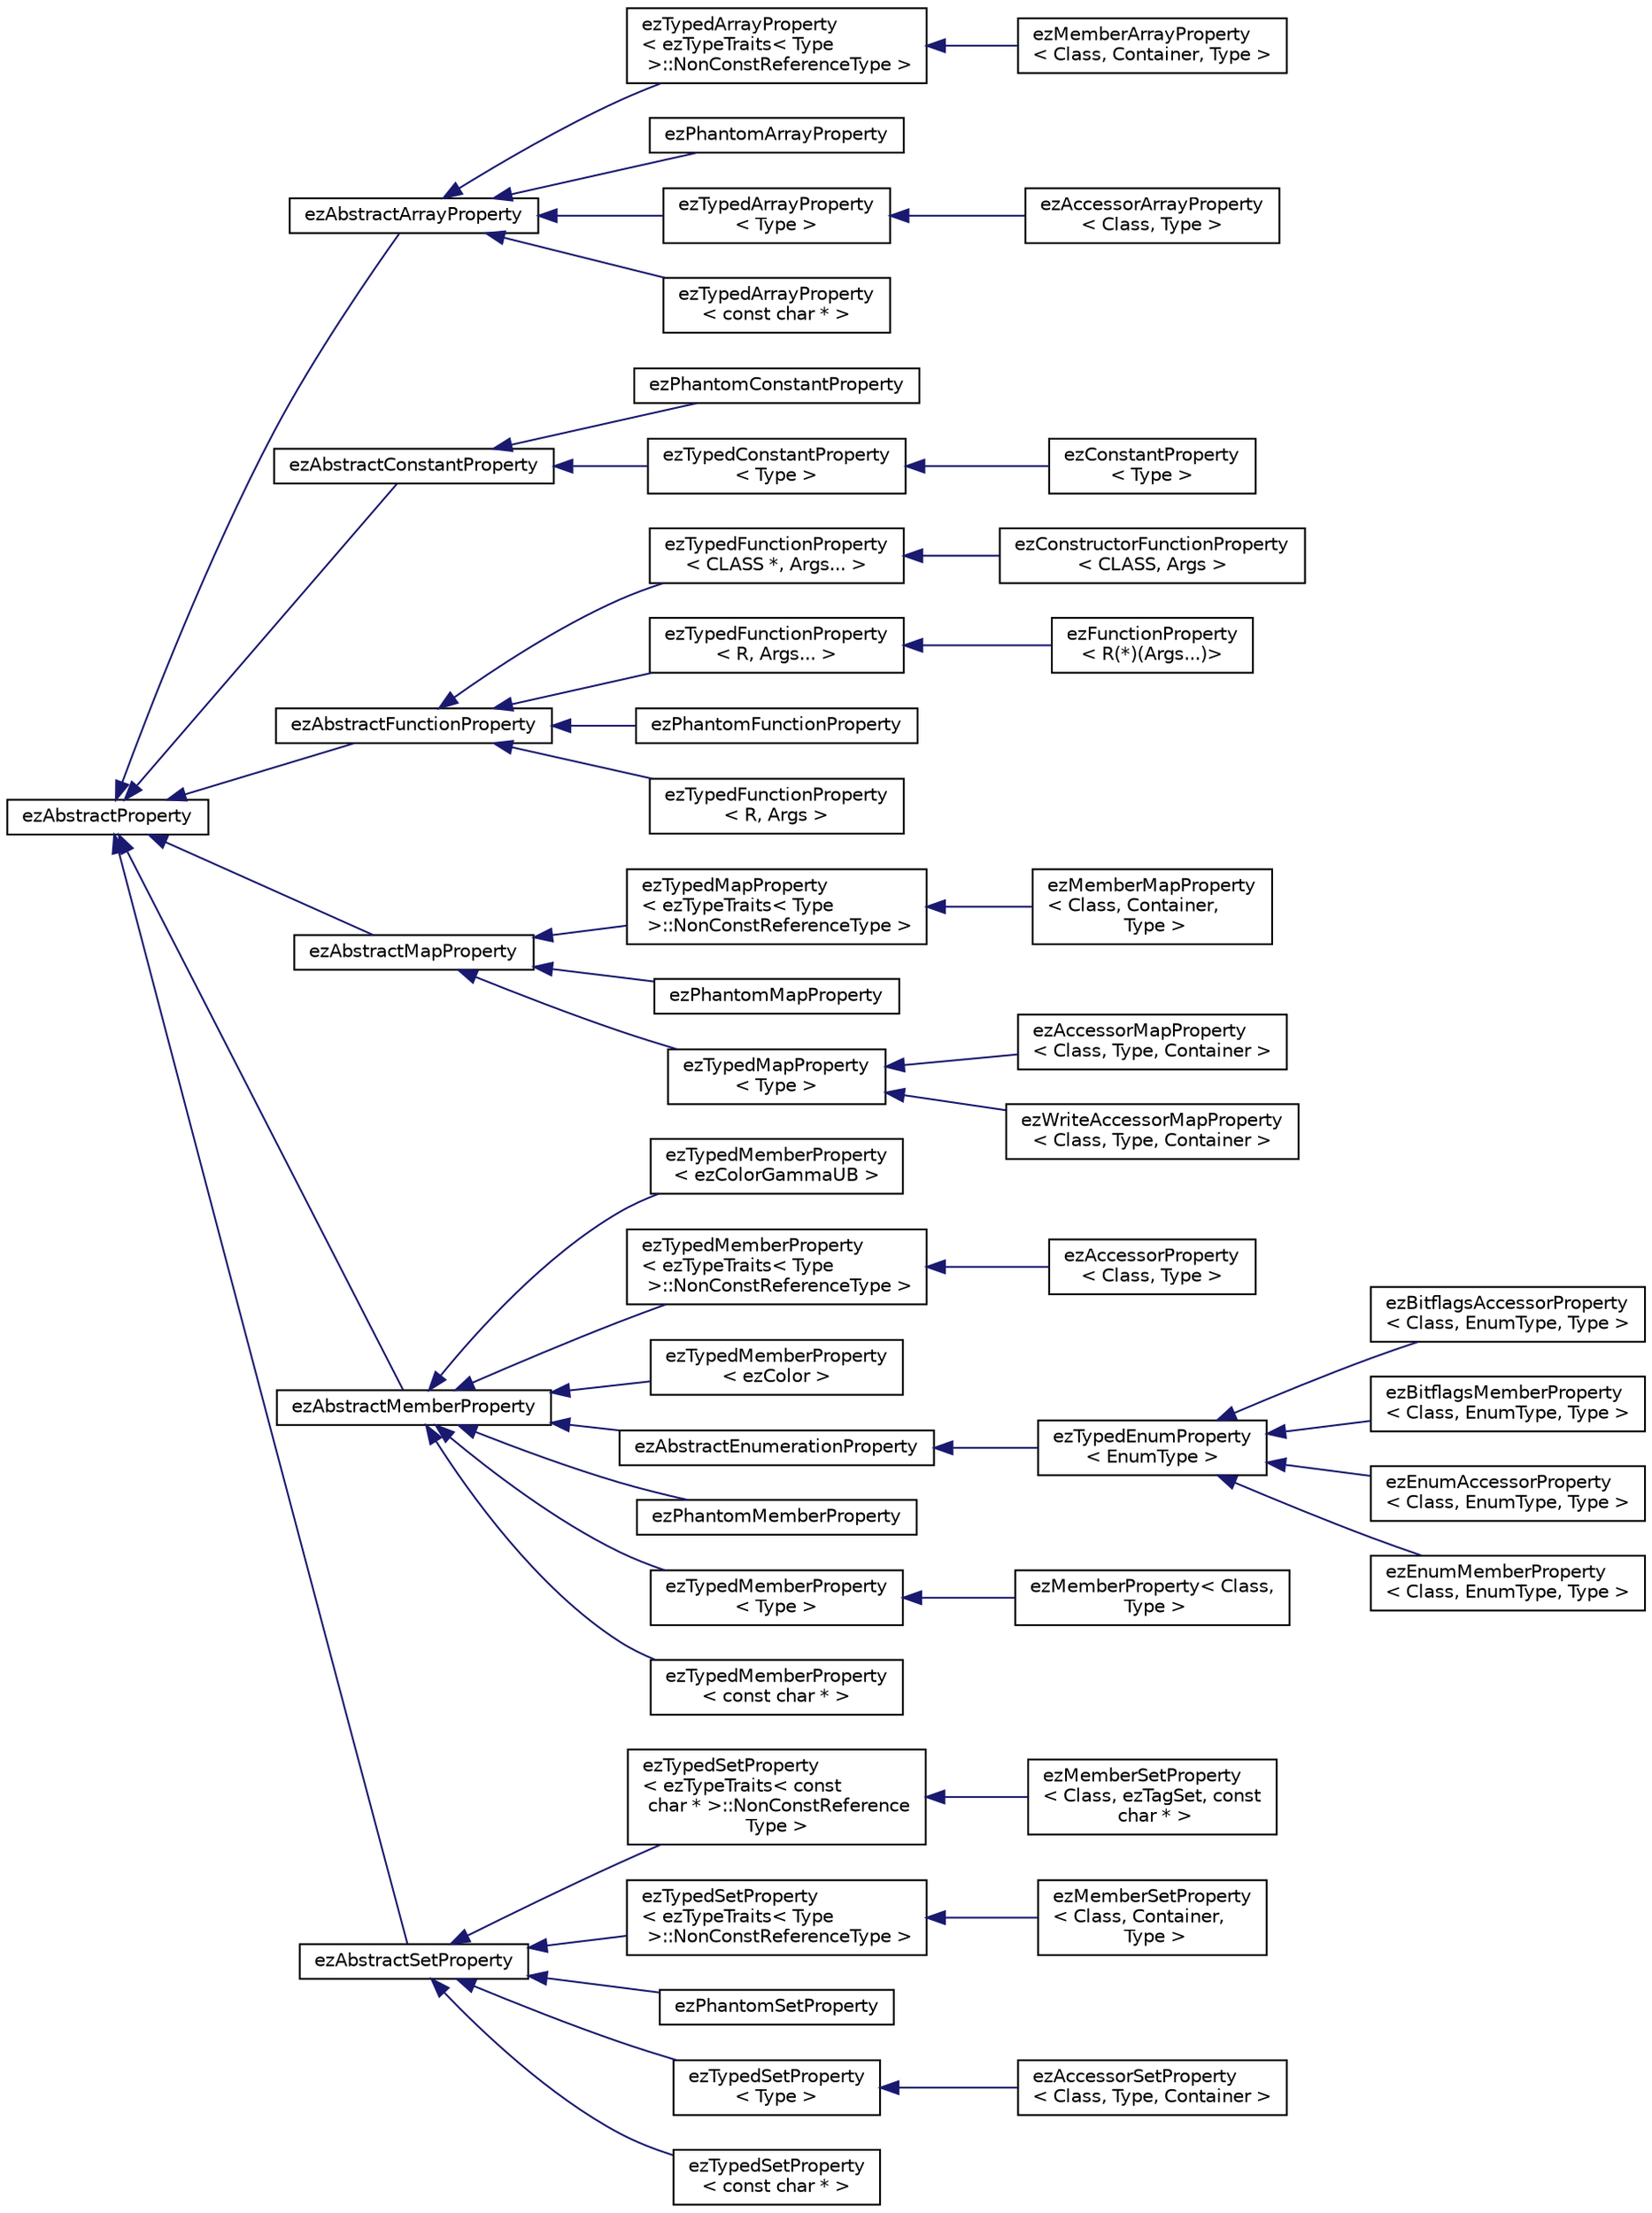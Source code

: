 digraph "Graphical Class Hierarchy"
{
 // LATEX_PDF_SIZE
  edge [fontname="Helvetica",fontsize="10",labelfontname="Helvetica",labelfontsize="10"];
  node [fontname="Helvetica",fontsize="10",shape=record];
  rankdir="LR";
  Node0 [label="ezAbstractProperty",height=0.2,width=0.4,color="black", fillcolor="white", style="filled",URL="$d6/d81/classez_abstract_property.htm",tooltip="This is the base interface for all properties in the reflection system. It provides enough informatio..."];
  Node0 -> Node1 [dir="back",color="midnightblue",fontsize="10",style="solid",fontname="Helvetica"];
  Node1 [label="ezAbstractArrayProperty",height=0.2,width=0.4,color="black", fillcolor="white", style="filled",URL="$dc/dfb/classez_abstract_array_property.htm",tooltip="The base class for a property that represents an array of values."];
  Node1 -> Node2 [dir="back",color="midnightblue",fontsize="10",style="solid",fontname="Helvetica"];
  Node2 [label="ezTypedArrayProperty\l\< ezTypeTraits\< Type\l \>::NonConstReferenceType \>",height=0.2,width=0.4,color="black", fillcolor="white", style="filled",URL="$d2/d33/classez_typed_array_property.htm",tooltip=" "];
  Node2 -> Node3 [dir="back",color="midnightblue",fontsize="10",style="solid",fontname="Helvetica"];
  Node3 [label="ezMemberArrayProperty\l\< Class, Container, Type \>",height=0.2,width=0.4,color="black", fillcolor="white", style="filled",URL="$d4/d8b/classez_member_array_property.htm",tooltip=" "];
  Node1 -> Node4 [dir="back",color="midnightblue",fontsize="10",style="solid",fontname="Helvetica"];
  Node4 [label="ezPhantomArrayProperty",height=0.2,width=0.4,color="black", fillcolor="white", style="filled",URL="$db/d21/classez_phantom_array_property.htm",tooltip=" "];
  Node1 -> Node5 [dir="back",color="midnightblue",fontsize="10",style="solid",fontname="Helvetica"];
  Node5 [label="ezTypedArrayProperty\l\< Type \>",height=0.2,width=0.4,color="black", fillcolor="white", style="filled",URL="$d2/d33/classez_typed_array_property.htm",tooltip="Do not cast into this class or any of its derived classes, use ezTypedArrayProperty instead."];
  Node5 -> Node6 [dir="back",color="midnightblue",fontsize="10",style="solid",fontname="Helvetica"];
  Node6 [label="ezAccessorArrayProperty\l\< Class, Type \>",height=0.2,width=0.4,color="black", fillcolor="white", style="filled",URL="$dc/dc1/classez_accessor_array_property.htm",tooltip=" "];
  Node1 -> Node7 [dir="back",color="midnightblue",fontsize="10",style="solid",fontname="Helvetica"];
  Node7 [label="ezTypedArrayProperty\l\< const char * \>",height=0.2,width=0.4,color="black", fillcolor="white", style="filled",URL="$dc/d7a/classez_typed_array_property_3_01const_01char_01_5_01_4.htm",tooltip="Specialization of ezTypedArrayProperty to retain the pointer in const char*."];
  Node0 -> Node8 [dir="back",color="midnightblue",fontsize="10",style="solid",fontname="Helvetica"];
  Node8 [label="ezAbstractConstantProperty",height=0.2,width=0.4,color="black", fillcolor="white", style="filled",URL="$d8/d53/classez_abstract_constant_property.htm",tooltip="This is the base class for all constant properties that are stored inside the RTTI data."];
  Node8 -> Node9 [dir="back",color="midnightblue",fontsize="10",style="solid",fontname="Helvetica"];
  Node9 [label="ezPhantomConstantProperty",height=0.2,width=0.4,color="black", fillcolor="white", style="filled",URL="$db/dbc/classez_phantom_constant_property.htm",tooltip=" "];
  Node8 -> Node10 [dir="back",color="midnightblue",fontsize="10",style="solid",fontname="Helvetica"];
  Node10 [label="ezTypedConstantProperty\l\< Type \>",height=0.2,width=0.4,color="black", fillcolor="white", style="filled",URL="$dc/d2e/classez_typed_constant_property.htm",tooltip="The base class for all typed member properties. Ie. once the type of a property is determined,..."];
  Node10 -> Node11 [dir="back",color="midnightblue",fontsize="10",style="solid",fontname="Helvetica"];
  Node11 [label="ezConstantProperty\l\< Type \>",height=0.2,width=0.4,color="black", fillcolor="white", style="filled",URL="$d4/dfd/classez_constant_property.htm",tooltip="[internal] An implementation of ezTypedConstantProperty that accesses the property data directly."];
  Node0 -> Node12 [dir="back",color="midnightblue",fontsize="10",style="solid",fontname="Helvetica"];
  Node12 [label="ezAbstractFunctionProperty",height=0.2,width=0.4,color="black", fillcolor="white", style="filled",URL="$d3/d4c/classez_abstract_function_property.htm",tooltip="The base class for a property that represents a function."];
  Node12 -> Node13 [dir="back",color="midnightblue",fontsize="10",style="solid",fontname="Helvetica"];
  Node13 [label="ezTypedFunctionProperty\l\< CLASS *, Args... \>",height=0.2,width=0.4,color="black", fillcolor="white", style="filled",URL="$db/d3b/classez_typed_function_property.htm",tooltip=" "];
  Node13 -> Node14 [dir="back",color="midnightblue",fontsize="10",style="solid",fontname="Helvetica"];
  Node14 [label="ezConstructorFunctionProperty\l\< CLASS, Args \>",height=0.2,width=0.4,color="black", fillcolor="white", style="filled",URL="$d7/dc4/classez_constructor_function_property.htm",tooltip=" "];
  Node12 -> Node15 [dir="back",color="midnightblue",fontsize="10",style="solid",fontname="Helvetica"];
  Node15 [label="ezTypedFunctionProperty\l\< R, Args... \>",height=0.2,width=0.4,color="black", fillcolor="white", style="filled",URL="$db/d3b/classez_typed_function_property.htm",tooltip=" "];
  Node15 -> Node16 [dir="back",color="midnightblue",fontsize="10",style="solid",fontname="Helvetica"];
  Node16 [label="ezFunctionProperty\l\< R(*)(Args...)\>",height=0.2,width=0.4,color="black", fillcolor="white", style="filled",URL="$d9/d18/classez_function_property_3_01_r_07_5_08_07_args_8_8_8_08_4.htm",tooltip=" "];
  Node12 -> Node17 [dir="back",color="midnightblue",fontsize="10",style="solid",fontname="Helvetica"];
  Node17 [label="ezPhantomFunctionProperty",height=0.2,width=0.4,color="black", fillcolor="white", style="filled",URL="$d0/d33/classez_phantom_function_property.htm",tooltip=" "];
  Node12 -> Node18 [dir="back",color="midnightblue",fontsize="10",style="solid",fontname="Helvetica"];
  Node18 [label="ezTypedFunctionProperty\l\< R, Args \>",height=0.2,width=0.4,color="black", fillcolor="white", style="filled",URL="$db/d3b/classez_typed_function_property.htm",tooltip=" "];
  Node0 -> Node19 [dir="back",color="midnightblue",fontsize="10",style="solid",fontname="Helvetica"];
  Node19 [label="ezAbstractMapProperty",height=0.2,width=0.4,color="black", fillcolor="white", style="filled",URL="$d3/d48/classez_abstract_map_property.htm",tooltip="The base class for a property that represents a set of values."];
  Node19 -> Node20 [dir="back",color="midnightblue",fontsize="10",style="solid",fontname="Helvetica"];
  Node20 [label="ezTypedMapProperty\l\< ezTypeTraits\< Type\l \>::NonConstReferenceType \>",height=0.2,width=0.4,color="black", fillcolor="white", style="filled",URL="$d6/d97/classez_typed_map_property.htm",tooltip=" "];
  Node20 -> Node21 [dir="back",color="midnightblue",fontsize="10",style="solid",fontname="Helvetica"];
  Node21 [label="ezMemberMapProperty\l\< Class, Container,\l Type \>",height=0.2,width=0.4,color="black", fillcolor="white", style="filled",URL="$dc/d36/classez_member_map_property.htm",tooltip=" "];
  Node19 -> Node22 [dir="back",color="midnightblue",fontsize="10",style="solid",fontname="Helvetica"];
  Node22 [label="ezPhantomMapProperty",height=0.2,width=0.4,color="black", fillcolor="white", style="filled",URL="$d8/d39/classez_phantom_map_property.htm",tooltip=" "];
  Node19 -> Node23 [dir="back",color="midnightblue",fontsize="10",style="solid",fontname="Helvetica"];
  Node23 [label="ezTypedMapProperty\l\< Type \>",height=0.2,width=0.4,color="black", fillcolor="white", style="filled",URL="$d6/d97/classez_typed_map_property.htm",tooltip=" "];
  Node23 -> Node24 [dir="back",color="midnightblue",fontsize="10",style="solid",fontname="Helvetica"];
  Node24 [label="ezAccessorMapProperty\l\< Class, Type, Container \>",height=0.2,width=0.4,color="black", fillcolor="white", style="filled",URL="$de/d17/classez_accessor_map_property.htm",tooltip=" "];
  Node23 -> Node25 [dir="back",color="midnightblue",fontsize="10",style="solid",fontname="Helvetica"];
  Node25 [label="ezWriteAccessorMapProperty\l\< Class, Type, Container \>",height=0.2,width=0.4,color="black", fillcolor="white", style="filled",URL="$df/d8a/classez_write_accessor_map_property.htm",tooltip=" "];
  Node0 -> Node26 [dir="back",color="midnightblue",fontsize="10",style="solid",fontname="Helvetica"];
  Node26 [label="ezAbstractMemberProperty",height=0.2,width=0.4,color="black", fillcolor="white", style="filled",URL="$da/d67/classez_abstract_member_property.htm",tooltip="This is the base class for all properties that are members of a class. It provides more information a..."];
  Node26 -> Node27 [dir="back",color="midnightblue",fontsize="10",style="solid",fontname="Helvetica"];
  Node27 [label="ezTypedMemberProperty\l\< ezColorGammaUB \>",height=0.2,width=0.4,color="black", fillcolor="white", style="filled",URL="$d7/deb/classez_typed_member_property.htm",tooltip=" "];
  Node26 -> Node28 [dir="back",color="midnightblue",fontsize="10",style="solid",fontname="Helvetica"];
  Node28 [label="ezTypedMemberProperty\l\< ezTypeTraits\< Type\l \>::NonConstReferenceType \>",height=0.2,width=0.4,color="black", fillcolor="white", style="filled",URL="$d7/deb/classez_typed_member_property.htm",tooltip=" "];
  Node28 -> Node29 [dir="back",color="midnightblue",fontsize="10",style="solid",fontname="Helvetica"];
  Node29 [label="ezAccessorProperty\l\< Class, Type \>",height=0.2,width=0.4,color="black", fillcolor="white", style="filled",URL="$df/d65/classez_accessor_property.htm",tooltip="[internal] An implementation of ezTypedMemberProperty that uses custom getter / setter functions to a..."];
  Node26 -> Node30 [dir="back",color="midnightblue",fontsize="10",style="solid",fontname="Helvetica"];
  Node30 [label="ezTypedMemberProperty\l\< ezColor \>",height=0.2,width=0.4,color="black", fillcolor="white", style="filled",URL="$d7/deb/classez_typed_member_property.htm",tooltip=" "];
  Node26 -> Node31 [dir="back",color="midnightblue",fontsize="10",style="solid",fontname="Helvetica"];
  Node31 [label="ezAbstractEnumerationProperty",height=0.2,width=0.4,color="black", fillcolor="white", style="filled",URL="$d4/d61/classez_abstract_enumeration_property.htm",tooltip="The base class for enum and bitflags member properties."];
  Node31 -> Node32 [dir="back",color="midnightblue",fontsize="10",style="solid",fontname="Helvetica"];
  Node32 [label="ezTypedEnumProperty\l\< EnumType \>",height=0.2,width=0.4,color="black", fillcolor="white", style="filled",URL="$db/d5d/classez_typed_enum_property.htm",tooltip="[internal] Base class for enum / bitflags properties that already defines the type."];
  Node32 -> Node33 [dir="back",color="midnightblue",fontsize="10",style="solid",fontname="Helvetica"];
  Node33 [label="ezBitflagsAccessorProperty\l\< Class, EnumType, Type \>",height=0.2,width=0.4,color="black", fillcolor="white", style="filled",URL="$d6/d58/classez_bitflags_accessor_property.htm",tooltip="[internal] An implementation of ezTypedEnumProperty that uses custom getter / setter functions to acc..."];
  Node32 -> Node34 [dir="back",color="midnightblue",fontsize="10",style="solid",fontname="Helvetica"];
  Node34 [label="ezBitflagsMemberProperty\l\< Class, EnumType, Type \>",height=0.2,width=0.4,color="black", fillcolor="white", style="filled",URL="$d0/d3e/classez_bitflags_member_property.htm",tooltip="[internal] An implementation of ezTypedEnumProperty that accesses the bitflags property data directly..."];
  Node32 -> Node35 [dir="back",color="midnightblue",fontsize="10",style="solid",fontname="Helvetica"];
  Node35 [label="ezEnumAccessorProperty\l\< Class, EnumType, Type \>",height=0.2,width=0.4,color="black", fillcolor="white", style="filled",URL="$da/dd4/classez_enum_accessor_property.htm",tooltip="[internal] An implementation of ezTypedEnumProperty that uses custom getter / setter functions to acc..."];
  Node32 -> Node36 [dir="back",color="midnightblue",fontsize="10",style="solid",fontname="Helvetica"];
  Node36 [label="ezEnumMemberProperty\l\< Class, EnumType, Type \>",height=0.2,width=0.4,color="black", fillcolor="white", style="filled",URL="$df/d6d/classez_enum_member_property.htm",tooltip="[internal] An implementation of ezTypedEnumProperty that accesses the enum property data directly."];
  Node26 -> Node37 [dir="back",color="midnightblue",fontsize="10",style="solid",fontname="Helvetica"];
  Node37 [label="ezPhantomMemberProperty",height=0.2,width=0.4,color="black", fillcolor="white", style="filled",URL="$d7/dcc/classez_phantom_member_property.htm",tooltip=" "];
  Node26 -> Node38 [dir="back",color="midnightblue",fontsize="10",style="solid",fontname="Helvetica"];
  Node38 [label="ezTypedMemberProperty\l\< Type \>",height=0.2,width=0.4,color="black", fillcolor="white", style="filled",URL="$d7/deb/classez_typed_member_property.htm",tooltip="The base class for all typed member properties. I.e. once the type of a property is determined,..."];
  Node38 -> Node39 [dir="back",color="midnightblue",fontsize="10",style="solid",fontname="Helvetica"];
  Node39 [label="ezMemberProperty\< Class,\l Type \>",height=0.2,width=0.4,color="black", fillcolor="white", style="filled",URL="$d2/d85/classez_member_property.htm",tooltip="[internal] An implementation of ezTypedMemberProperty that accesses the property data directly."];
  Node26 -> Node40 [dir="back",color="midnightblue",fontsize="10",style="solid",fontname="Helvetica"];
  Node40 [label="ezTypedMemberProperty\l\< const char * \>",height=0.2,width=0.4,color="black", fillcolor="white", style="filled",URL="$de/dcc/classez_typed_member_property_3_01const_01char_01_5_01_4.htm",tooltip="Specialization of ezTypedMemberProperty for const char*."];
  Node0 -> Node41 [dir="back",color="midnightblue",fontsize="10",style="solid",fontname="Helvetica"];
  Node41 [label="ezAbstractSetProperty",height=0.2,width=0.4,color="black", fillcolor="white", style="filled",URL="$d9/dc6/classez_abstract_set_property.htm",tooltip="The base class for a property that represents a set of values."];
  Node41 -> Node42 [dir="back",color="midnightblue",fontsize="10",style="solid",fontname="Helvetica"];
  Node42 [label="ezTypedSetProperty\l\< ezTypeTraits\< const\l char * \>::NonConstReference\lType \>",height=0.2,width=0.4,color="black", fillcolor="white", style="filled",URL="$d4/d93/classez_typed_set_property.htm",tooltip=" "];
  Node42 -> Node43 [dir="back",color="midnightblue",fontsize="10",style="solid",fontname="Helvetica"];
  Node43 [label="ezMemberSetProperty\l\< Class, ezTagSet, const\l char * \>",height=0.2,width=0.4,color="black", fillcolor="white", style="filled",URL="$db/d02/classez_member_set_property_3_01_class_00_01ez_tag_set_00_01const_01char_01_5_01_4.htm",tooltip=" "];
  Node41 -> Node44 [dir="back",color="midnightblue",fontsize="10",style="solid",fontname="Helvetica"];
  Node44 [label="ezTypedSetProperty\l\< ezTypeTraits\< Type\l \>::NonConstReferenceType \>",height=0.2,width=0.4,color="black", fillcolor="white", style="filled",URL="$d4/d93/classez_typed_set_property.htm",tooltip=" "];
  Node44 -> Node45 [dir="back",color="midnightblue",fontsize="10",style="solid",fontname="Helvetica"];
  Node45 [label="ezMemberSetProperty\l\< Class, Container,\l Type \>",height=0.2,width=0.4,color="black", fillcolor="white", style="filled",URL="$dd/db3/classez_member_set_property.htm",tooltip=" "];
  Node41 -> Node46 [dir="back",color="midnightblue",fontsize="10",style="solid",fontname="Helvetica"];
  Node46 [label="ezPhantomSetProperty",height=0.2,width=0.4,color="black", fillcolor="white", style="filled",URL="$d4/da1/classez_phantom_set_property.htm",tooltip=" "];
  Node41 -> Node47 [dir="back",color="midnightblue",fontsize="10",style="solid",fontname="Helvetica"];
  Node47 [label="ezTypedSetProperty\l\< Type \>",height=0.2,width=0.4,color="black", fillcolor="white", style="filled",URL="$d4/d93/classez_typed_set_property.htm",tooltip="Do not cast into this class or any of its derived classes, use ezAbstractSetProperty instead."];
  Node47 -> Node48 [dir="back",color="midnightblue",fontsize="10",style="solid",fontname="Helvetica"];
  Node48 [label="ezAccessorSetProperty\l\< Class, Type, Container \>",height=0.2,width=0.4,color="black", fillcolor="white", style="filled",URL="$d0/d0a/classez_accessor_set_property.htm",tooltip=" "];
  Node41 -> Node49 [dir="back",color="midnightblue",fontsize="10",style="solid",fontname="Helvetica"];
  Node49 [label="ezTypedSetProperty\l\< const char * \>",height=0.2,width=0.4,color="black", fillcolor="white", style="filled",URL="$da/d9d/classez_typed_set_property_3_01const_01char_01_5_01_4.htm",tooltip="Specialization of ezTypedArrayProperty to retain the pointer in const char*."];
}

